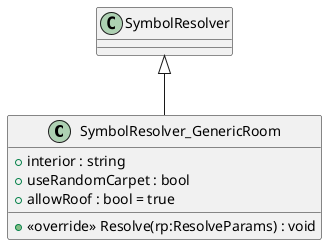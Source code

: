 @startuml
class SymbolResolver_GenericRoom {
    + interior : string
    + useRandomCarpet : bool
    + allowRoof : bool = true
    + <<override>> Resolve(rp:ResolveParams) : void
}
SymbolResolver <|-- SymbolResolver_GenericRoom
@enduml
